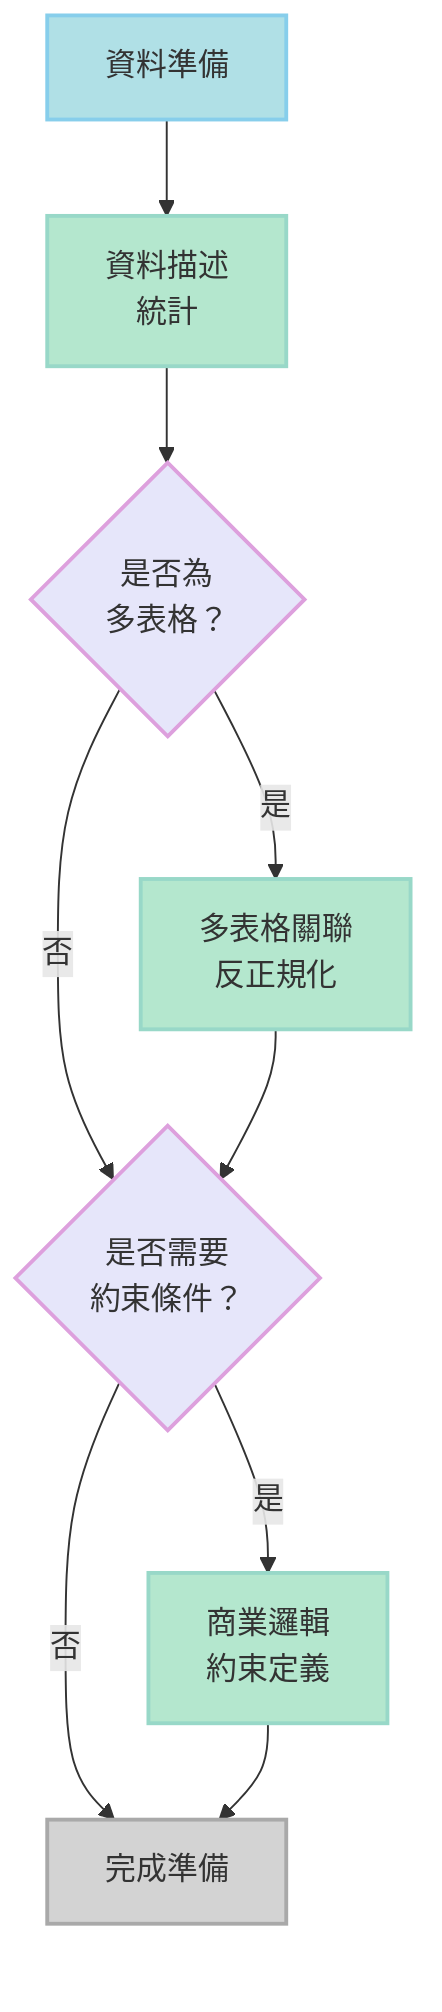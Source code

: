flowchart
    Start[資料準備] --> Describer[資料描述<br/>統計]
    Describer --> MultiTable{是否為<br/>多表格？}
    MultiTable -->|是| Denormalize[多表格關聯<br/>反正規化]
    MultiTable -->|否| ConstraintCheck{是否需要<br/>約束條件？}
    Denormalize --> ConstraintCheck
    
    ConstraintCheck -->|是| Constraints[商業邏輯<br/>約束定義]
    ConstraintCheck -->|否| Complete[完成準備]
    Constraints --> Complete

    %% 馬卡龍配色
    style Start fill:#B0E0E6,stroke:#87CEEB,stroke-width:2px,color:#333
    style Describer fill:#B4E7CE,stroke:#98D8C8,stroke-width:2px,color:#333
    style MultiTable fill:#E6E6FA,stroke:#DDA0DD,stroke-width:2px,color:#333
    style Denormalize fill:#B4E7CE,stroke:#98D8C8,stroke-width:2px,color:#333
    style ConstraintCheck fill:#E6E6FA,stroke:#DDA0DD,stroke-width:2px,color:#333
    style Constraints fill:#B4E7CE,stroke:#98D8C8,stroke-width:2px,color:#333
    style Complete fill:#D3D3D3,stroke:#A9A9A9,stroke-width:2px,color:#333